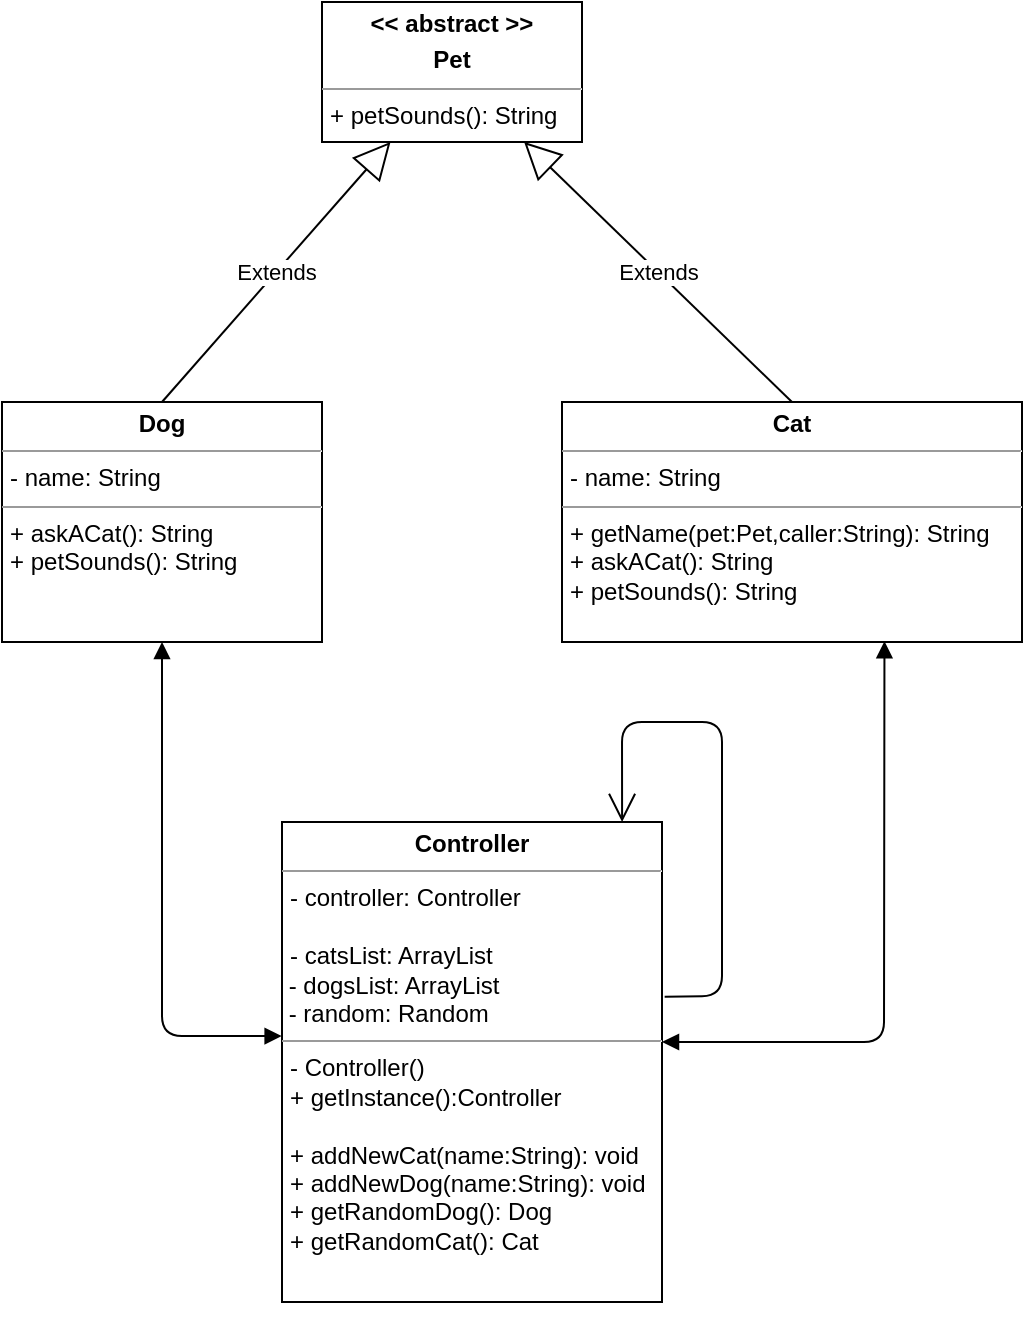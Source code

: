 <mxfile pages="3">
    <diagram name="AskACat / Singleton" id="NrxR8G-YMzDSj0ekj28T">
        <mxGraphModel dx="805" dy="357" grid="1" gridSize="10" guides="1" tooltips="1" connect="1" arrows="1" fold="1" page="1" pageScale="1" pageWidth="827" pageHeight="1169" math="0" shadow="0">
            <root>
                <mxCell id="Kvf_sfXKE-Xyv2ca15X2-0"/>
                <mxCell id="Kvf_sfXKE-Xyv2ca15X2-1" parent="Kvf_sfXKE-Xyv2ca15X2-0"/>
                <mxCell id="Kvf_sfXKE-Xyv2ca15X2-2" value="&lt;p style=&quot;margin: 0px ; margin-top: 4px ; text-align: center&quot;&gt;&lt;b&gt;Cat&lt;/b&gt;&lt;/p&gt;&lt;hr size=&quot;1&quot;&gt;&lt;p style=&quot;margin: 0px ; margin-left: 4px&quot;&gt;- name: String&lt;/p&gt;&lt;hr size=&quot;1&quot;&gt;&lt;p style=&quot;margin: 0px ; margin-left: 4px&quot;&gt;&lt;span&gt;+ getName(pet:Pet,caller:String): String&lt;/span&gt;&lt;br&gt;&lt;/p&gt;&lt;p style=&quot;margin: 0px ; margin-left: 4px&quot;&gt;+ askACat(): String&lt;br&gt;&lt;/p&gt;&lt;p style=&quot;margin: 0px ; margin-left: 4px&quot;&gt;+ petSounds(): String&lt;br&gt;&lt;/p&gt;" style="verticalAlign=top;align=left;overflow=fill;fontSize=12;fontFamily=Helvetica;html=1;" parent="Kvf_sfXKE-Xyv2ca15X2-1" vertex="1">
                    <mxGeometry x="400" y="280" width="230" height="120" as="geometry"/>
                </mxCell>
                <mxCell id="9MxlSi04yY22-8tWE9m4-2" style="edgeStyle=none;html=1;exitX=0.5;exitY=1;exitDx=0;exitDy=0;" parent="Kvf_sfXKE-Xyv2ca15X2-1" source="Kvf_sfXKE-Xyv2ca15X2-3" edge="1">
                    <mxGeometry relative="1" as="geometry">
                        <mxPoint x="355" y="720" as="targetPoint"/>
                    </mxGeometry>
                </mxCell>
                <mxCell id="Kvf_sfXKE-Xyv2ca15X2-3" value="&lt;p style=&quot;margin: 0px ; margin-top: 4px ; text-align: center&quot;&gt;&lt;b&gt;Controller&lt;/b&gt;&lt;br&gt;&lt;/p&gt;&lt;hr size=&quot;1&quot;&gt;&lt;p style=&quot;margin: 0px ; margin-left: 4px&quot;&gt;- controller: Controller&lt;/p&gt;&lt;p style=&quot;margin: 0px ; margin-left: 4px&quot;&gt;&lt;u&gt;&lt;br&gt;&lt;/u&gt;&lt;/p&gt;&lt;p style=&quot;margin: 0px ; margin-left: 4px&quot;&gt;- catsList: ArrayList&lt;/p&gt;&amp;nbsp;- dogsList: ArrayList&lt;br&gt;&amp;nbsp;- random: Random&lt;br&gt;&lt;hr size=&quot;1&quot;&gt;&lt;p style=&quot;margin: 0px ; margin-left: 4px&quot;&gt;- Controller()&lt;/p&gt;&lt;p style=&quot;margin: 0px ; margin-left: 4px&quot;&gt;+ getInstance():Controller&lt;/p&gt;&lt;p style=&quot;margin: 0px ; margin-left: 4px&quot;&gt;&lt;br&gt;&lt;/p&gt;&lt;p style=&quot;margin: 0px ; margin-left: 4px&quot;&gt;+ addNewCat(name:String): void&lt;/p&gt;&lt;p style=&quot;margin: 0px ; margin-left: 4px&quot;&gt;+ addNewDog(name:String): void&lt;br&gt;&lt;/p&gt;&lt;p style=&quot;margin: 0px ; margin-left: 4px&quot;&gt;+ getRandomDog(): Dog&lt;br&gt;&lt;/p&gt;&lt;p style=&quot;margin: 0px ; margin-left: 4px&quot;&gt;+ getRandomCat(): Cat&lt;/p&gt;&lt;p style=&quot;margin: 0px ; margin-left: 4px&quot;&gt;&lt;br&gt;&lt;/p&gt;" style="verticalAlign=top;align=left;overflow=fill;fontSize=12;fontFamily=Helvetica;html=1;" parent="Kvf_sfXKE-Xyv2ca15X2-1" vertex="1">
                    <mxGeometry x="260" y="490" width="190" height="240" as="geometry"/>
                </mxCell>
                <mxCell id="Kvf_sfXKE-Xyv2ca15X2-4" value="&lt;p style=&quot;margin: 0px ; margin-top: 4px ; text-align: center&quot;&gt;&lt;b&gt;Dog&lt;/b&gt;&lt;/p&gt;&lt;hr size=&quot;1&quot;&gt;&lt;p style=&quot;margin: 0px ; margin-left: 4px&quot;&gt;- name: String&lt;/p&gt;&lt;hr size=&quot;1&quot;&gt;&lt;p style=&quot;margin: 0px ; margin-left: 4px&quot;&gt;&lt;span&gt;+ askACat(): String&lt;/span&gt;&lt;br&gt;&lt;/p&gt;&lt;p style=&quot;margin: 0px ; margin-left: 4px&quot;&gt;+ petSounds(): String&lt;/p&gt;" style="verticalAlign=top;align=left;overflow=fill;fontSize=12;fontFamily=Helvetica;html=1;" parent="Kvf_sfXKE-Xyv2ca15X2-1" vertex="1">
                    <mxGeometry x="120" y="280" width="160" height="120" as="geometry"/>
                </mxCell>
                <mxCell id="Kvf_sfXKE-Xyv2ca15X2-5" value="&lt;p style=&quot;margin: 0px ; margin-top: 4px ; text-align: center&quot;&gt;&lt;b&gt;&amp;lt;&amp;lt; abstract &amp;gt;&amp;gt;&lt;/b&gt;&lt;/p&gt;&lt;p style=&quot;margin: 0px ; margin-top: 4px ; text-align: center&quot;&gt;&lt;b&gt;Pet&lt;/b&gt;&lt;/p&gt;&lt;hr size=&quot;1&quot;&gt;&lt;p style=&quot;margin: 0px ; margin-left: 4px&quot;&gt;&lt;span&gt;+ petSounds(): String&lt;/span&gt;&lt;br&gt;&lt;/p&gt;" style="verticalAlign=top;align=left;overflow=fill;fontSize=12;fontFamily=Helvetica;html=1;" parent="Kvf_sfXKE-Xyv2ca15X2-1" vertex="1">
                    <mxGeometry x="280" y="80" width="130" height="70" as="geometry"/>
                </mxCell>
                <mxCell id="Kvf_sfXKE-Xyv2ca15X2-6" value="Extends" style="endArrow=block;endSize=16;endFill=0;html=1;exitX=0.5;exitY=0;exitDx=0;exitDy=0;" parent="Kvf_sfXKE-Xyv2ca15X2-1" source="Kvf_sfXKE-Xyv2ca15X2-2" target="Kvf_sfXKE-Xyv2ca15X2-5" edge="1">
                    <mxGeometry width="160" relative="1" as="geometry">
                        <mxPoint x="420" y="130" as="sourcePoint"/>
                        <mxPoint x="340" y="150" as="targetPoint"/>
                    </mxGeometry>
                </mxCell>
                <mxCell id="Kvf_sfXKE-Xyv2ca15X2-7" value="Extends" style="endArrow=block;endSize=16;endFill=0;html=1;exitX=0.5;exitY=0;exitDx=0;exitDy=0;" parent="Kvf_sfXKE-Xyv2ca15X2-1" source="Kvf_sfXKE-Xyv2ca15X2-4" target="Kvf_sfXKE-Xyv2ca15X2-5" edge="1">
                    <mxGeometry width="160" relative="1" as="geometry">
                        <mxPoint x="80" y="150" as="sourcePoint"/>
                        <mxPoint x="240" y="150" as="targetPoint"/>
                    </mxGeometry>
                </mxCell>
                <mxCell id="9MxlSi04yY22-8tWE9m4-3" value="" style="endArrow=open;endFill=1;endSize=12;html=1;exitX=1.007;exitY=0.364;exitDx=0;exitDy=0;exitPerimeter=0;entryX=0.895;entryY=0;entryDx=0;entryDy=0;entryPerimeter=0;" parent="Kvf_sfXKE-Xyv2ca15X2-1" source="Kvf_sfXKE-Xyv2ca15X2-3" target="Kvf_sfXKE-Xyv2ca15X2-3" edge="1">
                    <mxGeometry width="160" relative="1" as="geometry">
                        <mxPoint x="250" y="480" as="sourcePoint"/>
                        <mxPoint x="370" y="440" as="targetPoint"/>
                        <Array as="points">
                            <mxPoint x="480" y="577"/>
                            <mxPoint x="480" y="440"/>
                            <mxPoint x="430" y="440"/>
                        </Array>
                    </mxGeometry>
                </mxCell>
                <mxCell id="0" value="" style="endArrow=block;startArrow=block;endFill=1;startFill=1;html=1;entryX=0.5;entryY=1;entryDx=0;entryDy=0;exitX=-0.001;exitY=0.446;exitDx=0;exitDy=0;exitPerimeter=0;" edge="1" parent="Kvf_sfXKE-Xyv2ca15X2-1" source="Kvf_sfXKE-Xyv2ca15X2-3" target="Kvf_sfXKE-Xyv2ca15X2-4">
                    <mxGeometry width="160" relative="1" as="geometry">
                        <mxPoint x="200" y="630" as="sourcePoint"/>
                        <mxPoint x="240" y="430" as="targetPoint"/>
                        <Array as="points">
                            <mxPoint x="200" y="597"/>
                        </Array>
                    </mxGeometry>
                </mxCell>
                <mxCell id="1" value="" style="endArrow=block;startArrow=block;endFill=1;startFill=1;html=1;entryX=0.701;entryY=0.997;entryDx=0;entryDy=0;entryPerimeter=0;" edge="1" parent="Kvf_sfXKE-Xyv2ca15X2-1" target="Kvf_sfXKE-Xyv2ca15X2-2">
                    <mxGeometry width="160" relative="1" as="geometry">
                        <mxPoint x="450" y="600" as="sourcePoint"/>
                        <mxPoint x="210" y="410" as="targetPoint"/>
                        <Array as="points">
                            <mxPoint x="561" y="600"/>
                        </Array>
                    </mxGeometry>
                </mxCell>
            </root>
        </mxGraphModel>
    </diagram>
</mxfile>